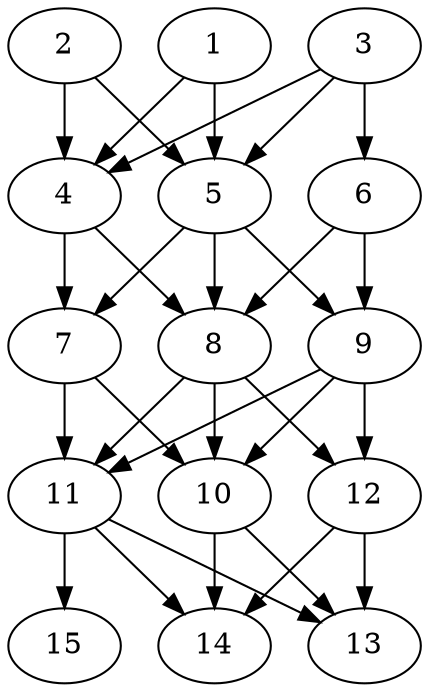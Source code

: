 // DAG automatically generated by daggen at Thu Oct  3 13:59:27 2019
// ./daggen --dot -n 15 --ccr 0.3 --fat 0.5 --regular 0.7 --density 0.9 --mindata 5242880 --maxdata 52428800 
digraph G {
  1 [size="108066133", alpha="0.20", expect_size="32419840"] 
  1 -> 4 [size ="32419840"]
  1 -> 5 [size ="32419840"]
  2 [size="105570987", alpha="0.19", expect_size="31671296"] 
  2 -> 4 [size ="31671296"]
  2 -> 5 [size ="31671296"]
  3 [size="32754347", alpha="0.19", expect_size="9826304"] 
  3 -> 4 [size ="9826304"]
  3 -> 5 [size ="9826304"]
  3 -> 6 [size ="9826304"]
  4 [size="62033920", alpha="0.12", expect_size="18610176"] 
  4 -> 7 [size ="18610176"]
  4 -> 8 [size ="18610176"]
  5 [size="63819093", alpha="0.08", expect_size="19145728"] 
  5 -> 7 [size ="19145728"]
  5 -> 8 [size ="19145728"]
  5 -> 9 [size ="19145728"]
  6 [size="81261227", alpha="0.04", expect_size="24378368"] 
  6 -> 8 [size ="24378368"]
  6 -> 9 [size ="24378368"]
  7 [size="96669013", alpha="0.07", expect_size="29000704"] 
  7 -> 10 [size ="29000704"]
  7 -> 11 [size ="29000704"]
  8 [size="74451627", alpha="0.13", expect_size="22335488"] 
  8 -> 10 [size ="22335488"]
  8 -> 11 [size ="22335488"]
  8 -> 12 [size ="22335488"]
  9 [size="114783573", alpha="0.04", expect_size="34435072"] 
  9 -> 10 [size ="34435072"]
  9 -> 11 [size ="34435072"]
  9 -> 12 [size ="34435072"]
  10 [size="44417707", alpha="0.16", expect_size="13325312"] 
  10 -> 13 [size ="13325312"]
  10 -> 14 [size ="13325312"]
  11 [size="19240960", alpha="0.14", expect_size="5772288"] 
  11 -> 13 [size ="5772288"]
  11 -> 14 [size ="5772288"]
  11 -> 15 [size ="5772288"]
  12 [size="173079893", alpha="0.14", expect_size="51923968"] 
  12 -> 13 [size ="51923968"]
  12 -> 14 [size ="51923968"]
  13 [size="162478080", alpha="0.17", expect_size="48743424"] 
  14 [size="153924267", alpha="0.19", expect_size="46177280"] 
  15 [size="87302827", alpha="0.09", expect_size="26190848"] 
}
